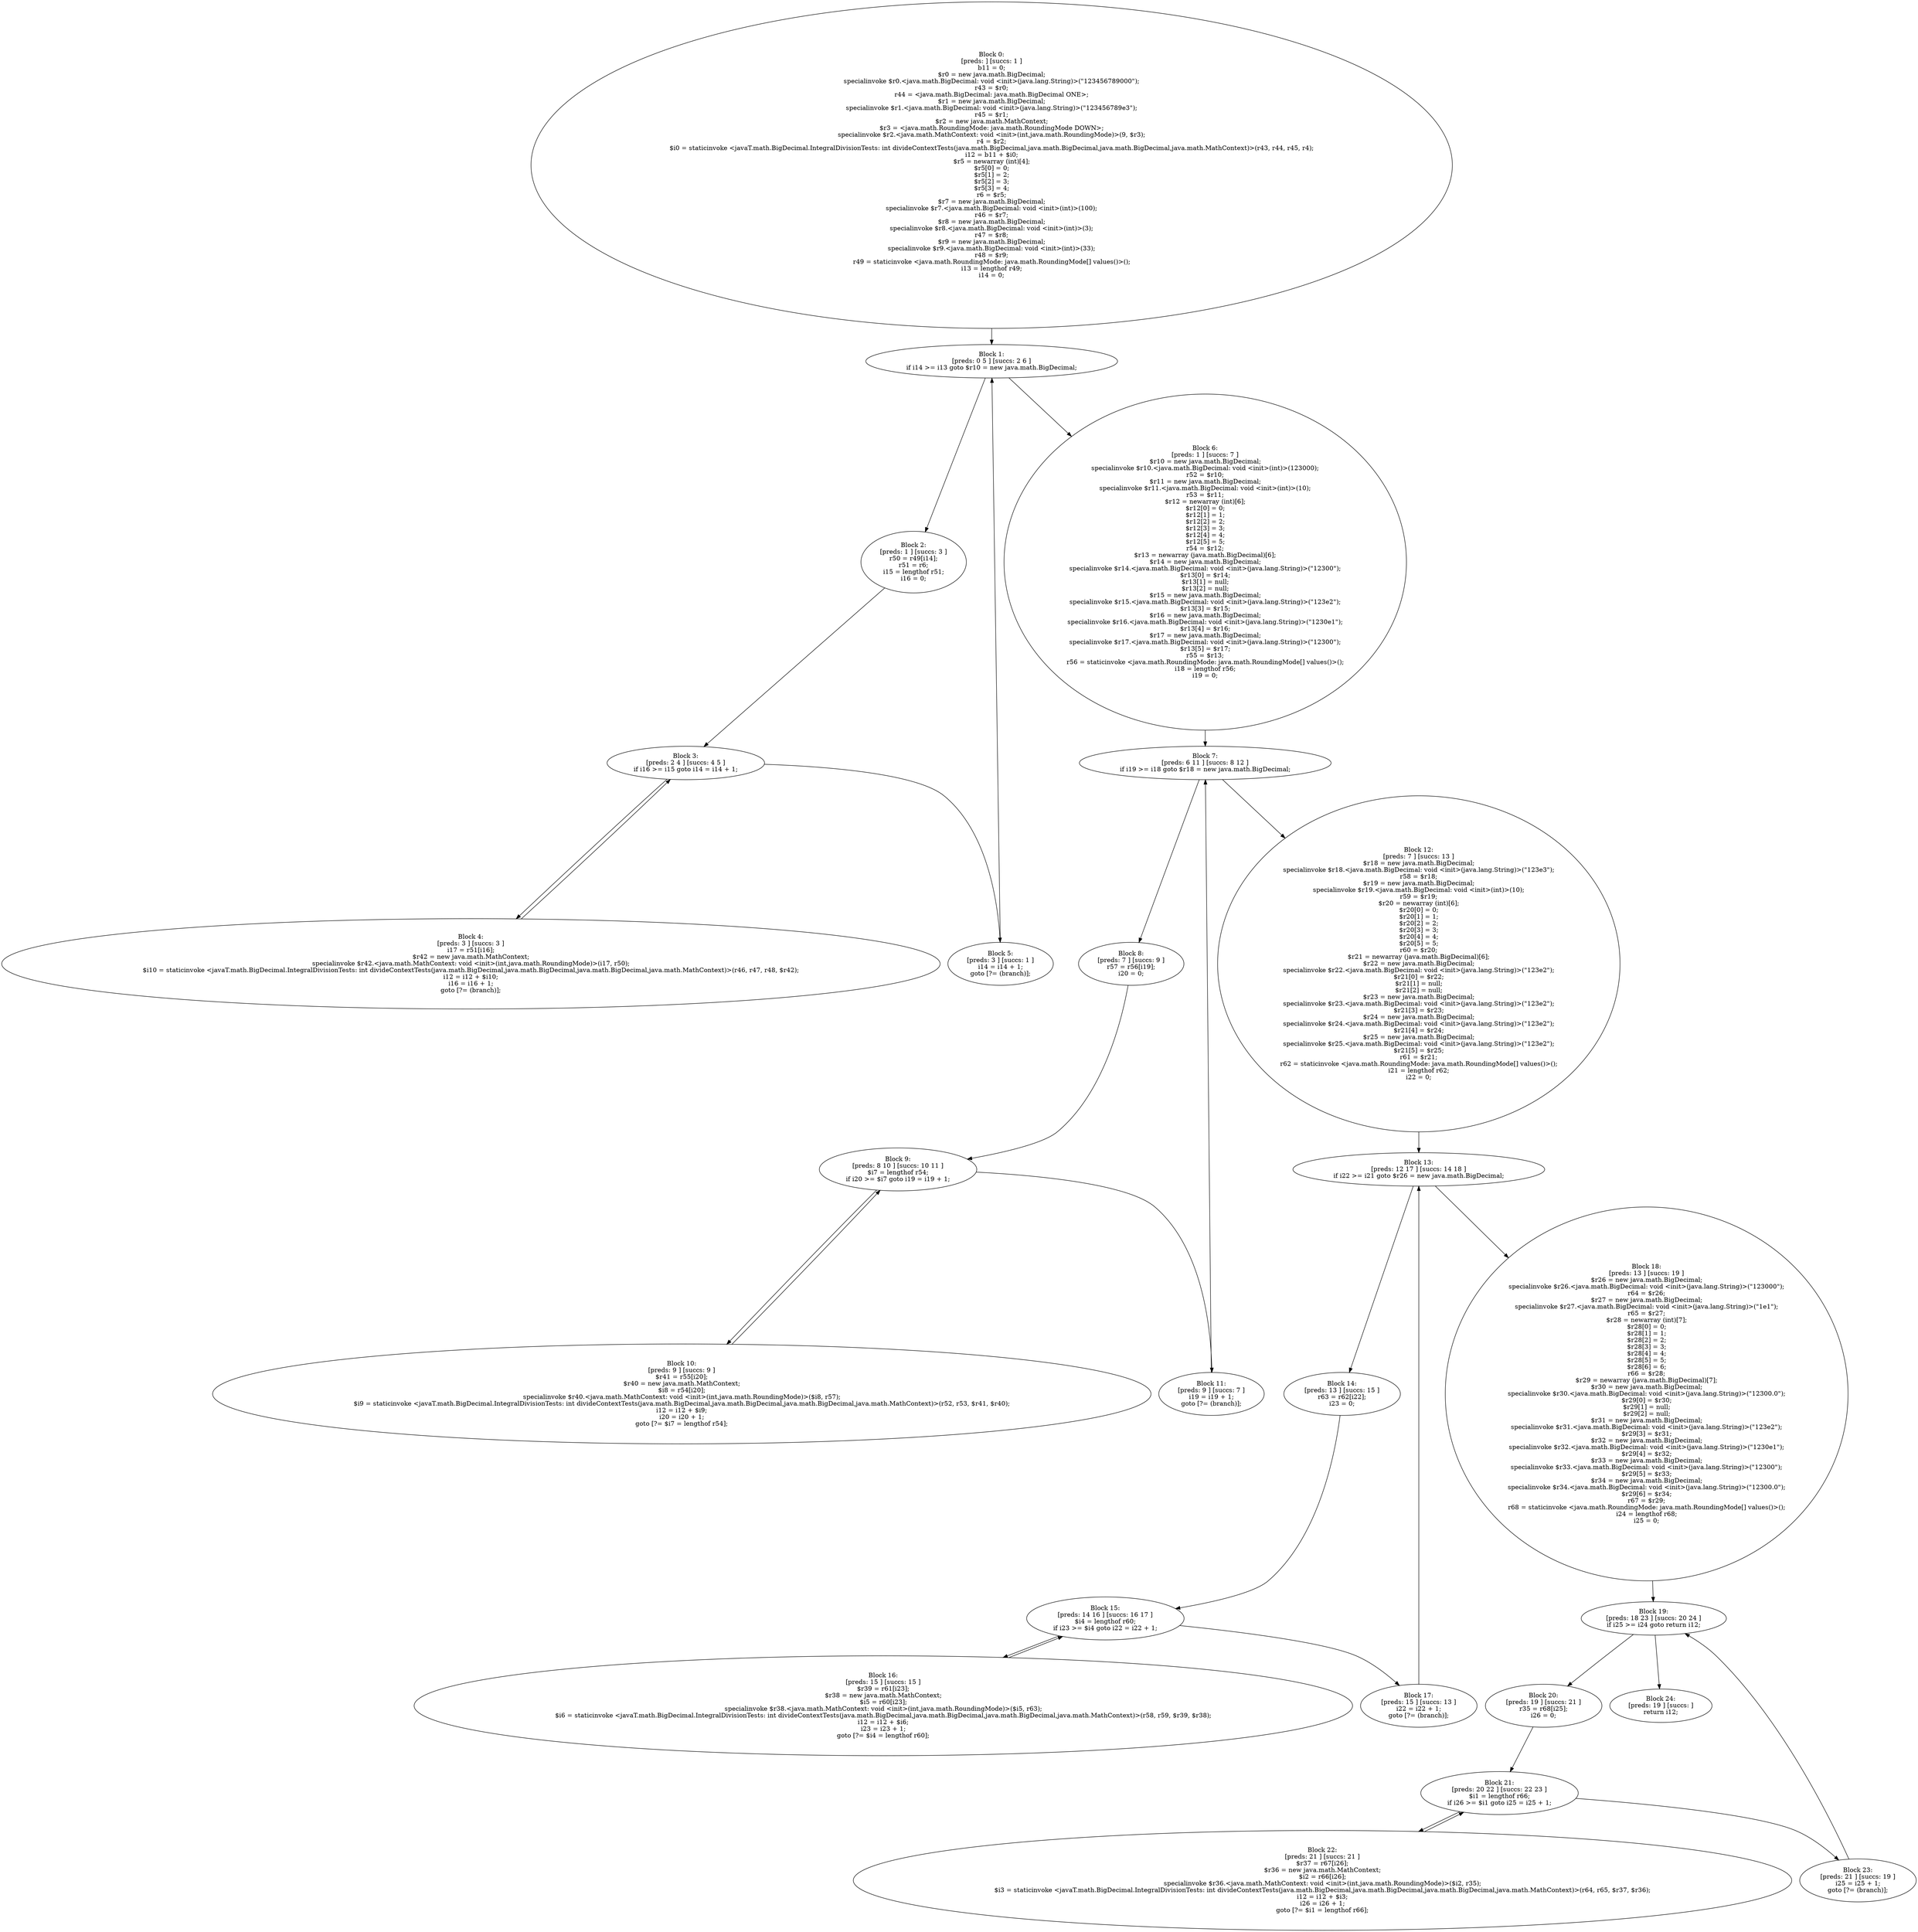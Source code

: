 digraph "unitGraph" {
    "Block 0:
[preds: ] [succs: 1 ]
b11 = 0;
$r0 = new java.math.BigDecimal;
specialinvoke $r0.<java.math.BigDecimal: void <init>(java.lang.String)>(\"123456789000\");
r43 = $r0;
r44 = <java.math.BigDecimal: java.math.BigDecimal ONE>;
$r1 = new java.math.BigDecimal;
specialinvoke $r1.<java.math.BigDecimal: void <init>(java.lang.String)>(\"123456789e3\");
r45 = $r1;
$r2 = new java.math.MathContext;
$r3 = <java.math.RoundingMode: java.math.RoundingMode DOWN>;
specialinvoke $r2.<java.math.MathContext: void <init>(int,java.math.RoundingMode)>(9, $r3);
r4 = $r2;
$i0 = staticinvoke <javaT.math.BigDecimal.IntegralDivisionTests: int divideContextTests(java.math.BigDecimal,java.math.BigDecimal,java.math.BigDecimal,java.math.MathContext)>(r43, r44, r45, r4);
i12 = b11 + $i0;
$r5 = newarray (int)[4];
$r5[0] = 0;
$r5[1] = 2;
$r5[2] = 3;
$r5[3] = 4;
r6 = $r5;
$r7 = new java.math.BigDecimal;
specialinvoke $r7.<java.math.BigDecimal: void <init>(int)>(100);
r46 = $r7;
$r8 = new java.math.BigDecimal;
specialinvoke $r8.<java.math.BigDecimal: void <init>(int)>(3);
r47 = $r8;
$r9 = new java.math.BigDecimal;
specialinvoke $r9.<java.math.BigDecimal: void <init>(int)>(33);
r48 = $r9;
r49 = staticinvoke <java.math.RoundingMode: java.math.RoundingMode[] values()>();
i13 = lengthof r49;
i14 = 0;
"
    "Block 1:
[preds: 0 5 ] [succs: 2 6 ]
if i14 >= i13 goto $r10 = new java.math.BigDecimal;
"
    "Block 2:
[preds: 1 ] [succs: 3 ]
r50 = r49[i14];
r51 = r6;
i15 = lengthof r51;
i16 = 0;
"
    "Block 3:
[preds: 2 4 ] [succs: 4 5 ]
if i16 >= i15 goto i14 = i14 + 1;
"
    "Block 4:
[preds: 3 ] [succs: 3 ]
i17 = r51[i16];
$r42 = new java.math.MathContext;
specialinvoke $r42.<java.math.MathContext: void <init>(int,java.math.RoundingMode)>(i17, r50);
$i10 = staticinvoke <javaT.math.BigDecimal.IntegralDivisionTests: int divideContextTests(java.math.BigDecimal,java.math.BigDecimal,java.math.BigDecimal,java.math.MathContext)>(r46, r47, r48, $r42);
i12 = i12 + $i10;
i16 = i16 + 1;
goto [?= (branch)];
"
    "Block 5:
[preds: 3 ] [succs: 1 ]
i14 = i14 + 1;
goto [?= (branch)];
"
    "Block 6:
[preds: 1 ] [succs: 7 ]
$r10 = new java.math.BigDecimal;
specialinvoke $r10.<java.math.BigDecimal: void <init>(int)>(123000);
r52 = $r10;
$r11 = new java.math.BigDecimal;
specialinvoke $r11.<java.math.BigDecimal: void <init>(int)>(10);
r53 = $r11;
$r12 = newarray (int)[6];
$r12[0] = 0;
$r12[1] = 1;
$r12[2] = 2;
$r12[3] = 3;
$r12[4] = 4;
$r12[5] = 5;
r54 = $r12;
$r13 = newarray (java.math.BigDecimal)[6];
$r14 = new java.math.BigDecimal;
specialinvoke $r14.<java.math.BigDecimal: void <init>(java.lang.String)>(\"12300\");
$r13[0] = $r14;
$r13[1] = null;
$r13[2] = null;
$r15 = new java.math.BigDecimal;
specialinvoke $r15.<java.math.BigDecimal: void <init>(java.lang.String)>(\"123e2\");
$r13[3] = $r15;
$r16 = new java.math.BigDecimal;
specialinvoke $r16.<java.math.BigDecimal: void <init>(java.lang.String)>(\"1230e1\");
$r13[4] = $r16;
$r17 = new java.math.BigDecimal;
specialinvoke $r17.<java.math.BigDecimal: void <init>(java.lang.String)>(\"12300\");
$r13[5] = $r17;
r55 = $r13;
r56 = staticinvoke <java.math.RoundingMode: java.math.RoundingMode[] values()>();
i18 = lengthof r56;
i19 = 0;
"
    "Block 7:
[preds: 6 11 ] [succs: 8 12 ]
if i19 >= i18 goto $r18 = new java.math.BigDecimal;
"
    "Block 8:
[preds: 7 ] [succs: 9 ]
r57 = r56[i19];
i20 = 0;
"
    "Block 9:
[preds: 8 10 ] [succs: 10 11 ]
$i7 = lengthof r54;
if i20 >= $i7 goto i19 = i19 + 1;
"
    "Block 10:
[preds: 9 ] [succs: 9 ]
$r41 = r55[i20];
$r40 = new java.math.MathContext;
$i8 = r54[i20];
specialinvoke $r40.<java.math.MathContext: void <init>(int,java.math.RoundingMode)>($i8, r57);
$i9 = staticinvoke <javaT.math.BigDecimal.IntegralDivisionTests: int divideContextTests(java.math.BigDecimal,java.math.BigDecimal,java.math.BigDecimal,java.math.MathContext)>(r52, r53, $r41, $r40);
i12 = i12 + $i9;
i20 = i20 + 1;
goto [?= $i7 = lengthof r54];
"
    "Block 11:
[preds: 9 ] [succs: 7 ]
i19 = i19 + 1;
goto [?= (branch)];
"
    "Block 12:
[preds: 7 ] [succs: 13 ]
$r18 = new java.math.BigDecimal;
specialinvoke $r18.<java.math.BigDecimal: void <init>(java.lang.String)>(\"123e3\");
r58 = $r18;
$r19 = new java.math.BigDecimal;
specialinvoke $r19.<java.math.BigDecimal: void <init>(int)>(10);
r59 = $r19;
$r20 = newarray (int)[6];
$r20[0] = 0;
$r20[1] = 1;
$r20[2] = 2;
$r20[3] = 3;
$r20[4] = 4;
$r20[5] = 5;
r60 = $r20;
$r21 = newarray (java.math.BigDecimal)[6];
$r22 = new java.math.BigDecimal;
specialinvoke $r22.<java.math.BigDecimal: void <init>(java.lang.String)>(\"123e2\");
$r21[0] = $r22;
$r21[1] = null;
$r21[2] = null;
$r23 = new java.math.BigDecimal;
specialinvoke $r23.<java.math.BigDecimal: void <init>(java.lang.String)>(\"123e2\");
$r21[3] = $r23;
$r24 = new java.math.BigDecimal;
specialinvoke $r24.<java.math.BigDecimal: void <init>(java.lang.String)>(\"123e2\");
$r21[4] = $r24;
$r25 = new java.math.BigDecimal;
specialinvoke $r25.<java.math.BigDecimal: void <init>(java.lang.String)>(\"123e2\");
$r21[5] = $r25;
r61 = $r21;
r62 = staticinvoke <java.math.RoundingMode: java.math.RoundingMode[] values()>();
i21 = lengthof r62;
i22 = 0;
"
    "Block 13:
[preds: 12 17 ] [succs: 14 18 ]
if i22 >= i21 goto $r26 = new java.math.BigDecimal;
"
    "Block 14:
[preds: 13 ] [succs: 15 ]
r63 = r62[i22];
i23 = 0;
"
    "Block 15:
[preds: 14 16 ] [succs: 16 17 ]
$i4 = lengthof r60;
if i23 >= $i4 goto i22 = i22 + 1;
"
    "Block 16:
[preds: 15 ] [succs: 15 ]
$r39 = r61[i23];
$r38 = new java.math.MathContext;
$i5 = r60[i23];
specialinvoke $r38.<java.math.MathContext: void <init>(int,java.math.RoundingMode)>($i5, r63);
$i6 = staticinvoke <javaT.math.BigDecimal.IntegralDivisionTests: int divideContextTests(java.math.BigDecimal,java.math.BigDecimal,java.math.BigDecimal,java.math.MathContext)>(r58, r59, $r39, $r38);
i12 = i12 + $i6;
i23 = i23 + 1;
goto [?= $i4 = lengthof r60];
"
    "Block 17:
[preds: 15 ] [succs: 13 ]
i22 = i22 + 1;
goto [?= (branch)];
"
    "Block 18:
[preds: 13 ] [succs: 19 ]
$r26 = new java.math.BigDecimal;
specialinvoke $r26.<java.math.BigDecimal: void <init>(java.lang.String)>(\"123000\");
r64 = $r26;
$r27 = new java.math.BigDecimal;
specialinvoke $r27.<java.math.BigDecimal: void <init>(java.lang.String)>(\"1e1\");
r65 = $r27;
$r28 = newarray (int)[7];
$r28[0] = 0;
$r28[1] = 1;
$r28[2] = 2;
$r28[3] = 3;
$r28[4] = 4;
$r28[5] = 5;
$r28[6] = 6;
r66 = $r28;
$r29 = newarray (java.math.BigDecimal)[7];
$r30 = new java.math.BigDecimal;
specialinvoke $r30.<java.math.BigDecimal: void <init>(java.lang.String)>(\"12300.0\");
$r29[0] = $r30;
$r29[1] = null;
$r29[2] = null;
$r31 = new java.math.BigDecimal;
specialinvoke $r31.<java.math.BigDecimal: void <init>(java.lang.String)>(\"123e2\");
$r29[3] = $r31;
$r32 = new java.math.BigDecimal;
specialinvoke $r32.<java.math.BigDecimal: void <init>(java.lang.String)>(\"1230e1\");
$r29[4] = $r32;
$r33 = new java.math.BigDecimal;
specialinvoke $r33.<java.math.BigDecimal: void <init>(java.lang.String)>(\"12300\");
$r29[5] = $r33;
$r34 = new java.math.BigDecimal;
specialinvoke $r34.<java.math.BigDecimal: void <init>(java.lang.String)>(\"12300.0\");
$r29[6] = $r34;
r67 = $r29;
r68 = staticinvoke <java.math.RoundingMode: java.math.RoundingMode[] values()>();
i24 = lengthof r68;
i25 = 0;
"
    "Block 19:
[preds: 18 23 ] [succs: 20 24 ]
if i25 >= i24 goto return i12;
"
    "Block 20:
[preds: 19 ] [succs: 21 ]
r35 = r68[i25];
i26 = 0;
"
    "Block 21:
[preds: 20 22 ] [succs: 22 23 ]
$i1 = lengthof r66;
if i26 >= $i1 goto i25 = i25 + 1;
"
    "Block 22:
[preds: 21 ] [succs: 21 ]
$r37 = r67[i26];
$r36 = new java.math.MathContext;
$i2 = r66[i26];
specialinvoke $r36.<java.math.MathContext: void <init>(int,java.math.RoundingMode)>($i2, r35);
$i3 = staticinvoke <javaT.math.BigDecimal.IntegralDivisionTests: int divideContextTests(java.math.BigDecimal,java.math.BigDecimal,java.math.BigDecimal,java.math.MathContext)>(r64, r65, $r37, $r36);
i12 = i12 + $i3;
i26 = i26 + 1;
goto [?= $i1 = lengthof r66];
"
    "Block 23:
[preds: 21 ] [succs: 19 ]
i25 = i25 + 1;
goto [?= (branch)];
"
    "Block 24:
[preds: 19 ] [succs: ]
return i12;
"
    "Block 0:
[preds: ] [succs: 1 ]
b11 = 0;
$r0 = new java.math.BigDecimal;
specialinvoke $r0.<java.math.BigDecimal: void <init>(java.lang.String)>(\"123456789000\");
r43 = $r0;
r44 = <java.math.BigDecimal: java.math.BigDecimal ONE>;
$r1 = new java.math.BigDecimal;
specialinvoke $r1.<java.math.BigDecimal: void <init>(java.lang.String)>(\"123456789e3\");
r45 = $r1;
$r2 = new java.math.MathContext;
$r3 = <java.math.RoundingMode: java.math.RoundingMode DOWN>;
specialinvoke $r2.<java.math.MathContext: void <init>(int,java.math.RoundingMode)>(9, $r3);
r4 = $r2;
$i0 = staticinvoke <javaT.math.BigDecimal.IntegralDivisionTests: int divideContextTests(java.math.BigDecimal,java.math.BigDecimal,java.math.BigDecimal,java.math.MathContext)>(r43, r44, r45, r4);
i12 = b11 + $i0;
$r5 = newarray (int)[4];
$r5[0] = 0;
$r5[1] = 2;
$r5[2] = 3;
$r5[3] = 4;
r6 = $r5;
$r7 = new java.math.BigDecimal;
specialinvoke $r7.<java.math.BigDecimal: void <init>(int)>(100);
r46 = $r7;
$r8 = new java.math.BigDecimal;
specialinvoke $r8.<java.math.BigDecimal: void <init>(int)>(3);
r47 = $r8;
$r9 = new java.math.BigDecimal;
specialinvoke $r9.<java.math.BigDecimal: void <init>(int)>(33);
r48 = $r9;
r49 = staticinvoke <java.math.RoundingMode: java.math.RoundingMode[] values()>();
i13 = lengthof r49;
i14 = 0;
"->"Block 1:
[preds: 0 5 ] [succs: 2 6 ]
if i14 >= i13 goto $r10 = new java.math.BigDecimal;
";
    "Block 1:
[preds: 0 5 ] [succs: 2 6 ]
if i14 >= i13 goto $r10 = new java.math.BigDecimal;
"->"Block 2:
[preds: 1 ] [succs: 3 ]
r50 = r49[i14];
r51 = r6;
i15 = lengthof r51;
i16 = 0;
";
    "Block 1:
[preds: 0 5 ] [succs: 2 6 ]
if i14 >= i13 goto $r10 = new java.math.BigDecimal;
"->"Block 6:
[preds: 1 ] [succs: 7 ]
$r10 = new java.math.BigDecimal;
specialinvoke $r10.<java.math.BigDecimal: void <init>(int)>(123000);
r52 = $r10;
$r11 = new java.math.BigDecimal;
specialinvoke $r11.<java.math.BigDecimal: void <init>(int)>(10);
r53 = $r11;
$r12 = newarray (int)[6];
$r12[0] = 0;
$r12[1] = 1;
$r12[2] = 2;
$r12[3] = 3;
$r12[4] = 4;
$r12[5] = 5;
r54 = $r12;
$r13 = newarray (java.math.BigDecimal)[6];
$r14 = new java.math.BigDecimal;
specialinvoke $r14.<java.math.BigDecimal: void <init>(java.lang.String)>(\"12300\");
$r13[0] = $r14;
$r13[1] = null;
$r13[2] = null;
$r15 = new java.math.BigDecimal;
specialinvoke $r15.<java.math.BigDecimal: void <init>(java.lang.String)>(\"123e2\");
$r13[3] = $r15;
$r16 = new java.math.BigDecimal;
specialinvoke $r16.<java.math.BigDecimal: void <init>(java.lang.String)>(\"1230e1\");
$r13[4] = $r16;
$r17 = new java.math.BigDecimal;
specialinvoke $r17.<java.math.BigDecimal: void <init>(java.lang.String)>(\"12300\");
$r13[5] = $r17;
r55 = $r13;
r56 = staticinvoke <java.math.RoundingMode: java.math.RoundingMode[] values()>();
i18 = lengthof r56;
i19 = 0;
";
    "Block 2:
[preds: 1 ] [succs: 3 ]
r50 = r49[i14];
r51 = r6;
i15 = lengthof r51;
i16 = 0;
"->"Block 3:
[preds: 2 4 ] [succs: 4 5 ]
if i16 >= i15 goto i14 = i14 + 1;
";
    "Block 3:
[preds: 2 4 ] [succs: 4 5 ]
if i16 >= i15 goto i14 = i14 + 1;
"->"Block 4:
[preds: 3 ] [succs: 3 ]
i17 = r51[i16];
$r42 = new java.math.MathContext;
specialinvoke $r42.<java.math.MathContext: void <init>(int,java.math.RoundingMode)>(i17, r50);
$i10 = staticinvoke <javaT.math.BigDecimal.IntegralDivisionTests: int divideContextTests(java.math.BigDecimal,java.math.BigDecimal,java.math.BigDecimal,java.math.MathContext)>(r46, r47, r48, $r42);
i12 = i12 + $i10;
i16 = i16 + 1;
goto [?= (branch)];
";
    "Block 3:
[preds: 2 4 ] [succs: 4 5 ]
if i16 >= i15 goto i14 = i14 + 1;
"->"Block 5:
[preds: 3 ] [succs: 1 ]
i14 = i14 + 1;
goto [?= (branch)];
";
    "Block 4:
[preds: 3 ] [succs: 3 ]
i17 = r51[i16];
$r42 = new java.math.MathContext;
specialinvoke $r42.<java.math.MathContext: void <init>(int,java.math.RoundingMode)>(i17, r50);
$i10 = staticinvoke <javaT.math.BigDecimal.IntegralDivisionTests: int divideContextTests(java.math.BigDecimal,java.math.BigDecimal,java.math.BigDecimal,java.math.MathContext)>(r46, r47, r48, $r42);
i12 = i12 + $i10;
i16 = i16 + 1;
goto [?= (branch)];
"->"Block 3:
[preds: 2 4 ] [succs: 4 5 ]
if i16 >= i15 goto i14 = i14 + 1;
";
    "Block 5:
[preds: 3 ] [succs: 1 ]
i14 = i14 + 1;
goto [?= (branch)];
"->"Block 1:
[preds: 0 5 ] [succs: 2 6 ]
if i14 >= i13 goto $r10 = new java.math.BigDecimal;
";
    "Block 6:
[preds: 1 ] [succs: 7 ]
$r10 = new java.math.BigDecimal;
specialinvoke $r10.<java.math.BigDecimal: void <init>(int)>(123000);
r52 = $r10;
$r11 = new java.math.BigDecimal;
specialinvoke $r11.<java.math.BigDecimal: void <init>(int)>(10);
r53 = $r11;
$r12 = newarray (int)[6];
$r12[0] = 0;
$r12[1] = 1;
$r12[2] = 2;
$r12[3] = 3;
$r12[4] = 4;
$r12[5] = 5;
r54 = $r12;
$r13 = newarray (java.math.BigDecimal)[6];
$r14 = new java.math.BigDecimal;
specialinvoke $r14.<java.math.BigDecimal: void <init>(java.lang.String)>(\"12300\");
$r13[0] = $r14;
$r13[1] = null;
$r13[2] = null;
$r15 = new java.math.BigDecimal;
specialinvoke $r15.<java.math.BigDecimal: void <init>(java.lang.String)>(\"123e2\");
$r13[3] = $r15;
$r16 = new java.math.BigDecimal;
specialinvoke $r16.<java.math.BigDecimal: void <init>(java.lang.String)>(\"1230e1\");
$r13[4] = $r16;
$r17 = new java.math.BigDecimal;
specialinvoke $r17.<java.math.BigDecimal: void <init>(java.lang.String)>(\"12300\");
$r13[5] = $r17;
r55 = $r13;
r56 = staticinvoke <java.math.RoundingMode: java.math.RoundingMode[] values()>();
i18 = lengthof r56;
i19 = 0;
"->"Block 7:
[preds: 6 11 ] [succs: 8 12 ]
if i19 >= i18 goto $r18 = new java.math.BigDecimal;
";
    "Block 7:
[preds: 6 11 ] [succs: 8 12 ]
if i19 >= i18 goto $r18 = new java.math.BigDecimal;
"->"Block 8:
[preds: 7 ] [succs: 9 ]
r57 = r56[i19];
i20 = 0;
";
    "Block 7:
[preds: 6 11 ] [succs: 8 12 ]
if i19 >= i18 goto $r18 = new java.math.BigDecimal;
"->"Block 12:
[preds: 7 ] [succs: 13 ]
$r18 = new java.math.BigDecimal;
specialinvoke $r18.<java.math.BigDecimal: void <init>(java.lang.String)>(\"123e3\");
r58 = $r18;
$r19 = new java.math.BigDecimal;
specialinvoke $r19.<java.math.BigDecimal: void <init>(int)>(10);
r59 = $r19;
$r20 = newarray (int)[6];
$r20[0] = 0;
$r20[1] = 1;
$r20[2] = 2;
$r20[3] = 3;
$r20[4] = 4;
$r20[5] = 5;
r60 = $r20;
$r21 = newarray (java.math.BigDecimal)[6];
$r22 = new java.math.BigDecimal;
specialinvoke $r22.<java.math.BigDecimal: void <init>(java.lang.String)>(\"123e2\");
$r21[0] = $r22;
$r21[1] = null;
$r21[2] = null;
$r23 = new java.math.BigDecimal;
specialinvoke $r23.<java.math.BigDecimal: void <init>(java.lang.String)>(\"123e2\");
$r21[3] = $r23;
$r24 = new java.math.BigDecimal;
specialinvoke $r24.<java.math.BigDecimal: void <init>(java.lang.String)>(\"123e2\");
$r21[4] = $r24;
$r25 = new java.math.BigDecimal;
specialinvoke $r25.<java.math.BigDecimal: void <init>(java.lang.String)>(\"123e2\");
$r21[5] = $r25;
r61 = $r21;
r62 = staticinvoke <java.math.RoundingMode: java.math.RoundingMode[] values()>();
i21 = lengthof r62;
i22 = 0;
";
    "Block 8:
[preds: 7 ] [succs: 9 ]
r57 = r56[i19];
i20 = 0;
"->"Block 9:
[preds: 8 10 ] [succs: 10 11 ]
$i7 = lengthof r54;
if i20 >= $i7 goto i19 = i19 + 1;
";
    "Block 9:
[preds: 8 10 ] [succs: 10 11 ]
$i7 = lengthof r54;
if i20 >= $i7 goto i19 = i19 + 1;
"->"Block 10:
[preds: 9 ] [succs: 9 ]
$r41 = r55[i20];
$r40 = new java.math.MathContext;
$i8 = r54[i20];
specialinvoke $r40.<java.math.MathContext: void <init>(int,java.math.RoundingMode)>($i8, r57);
$i9 = staticinvoke <javaT.math.BigDecimal.IntegralDivisionTests: int divideContextTests(java.math.BigDecimal,java.math.BigDecimal,java.math.BigDecimal,java.math.MathContext)>(r52, r53, $r41, $r40);
i12 = i12 + $i9;
i20 = i20 + 1;
goto [?= $i7 = lengthof r54];
";
    "Block 9:
[preds: 8 10 ] [succs: 10 11 ]
$i7 = lengthof r54;
if i20 >= $i7 goto i19 = i19 + 1;
"->"Block 11:
[preds: 9 ] [succs: 7 ]
i19 = i19 + 1;
goto [?= (branch)];
";
    "Block 10:
[preds: 9 ] [succs: 9 ]
$r41 = r55[i20];
$r40 = new java.math.MathContext;
$i8 = r54[i20];
specialinvoke $r40.<java.math.MathContext: void <init>(int,java.math.RoundingMode)>($i8, r57);
$i9 = staticinvoke <javaT.math.BigDecimal.IntegralDivisionTests: int divideContextTests(java.math.BigDecimal,java.math.BigDecimal,java.math.BigDecimal,java.math.MathContext)>(r52, r53, $r41, $r40);
i12 = i12 + $i9;
i20 = i20 + 1;
goto [?= $i7 = lengthof r54];
"->"Block 9:
[preds: 8 10 ] [succs: 10 11 ]
$i7 = lengthof r54;
if i20 >= $i7 goto i19 = i19 + 1;
";
    "Block 11:
[preds: 9 ] [succs: 7 ]
i19 = i19 + 1;
goto [?= (branch)];
"->"Block 7:
[preds: 6 11 ] [succs: 8 12 ]
if i19 >= i18 goto $r18 = new java.math.BigDecimal;
";
    "Block 12:
[preds: 7 ] [succs: 13 ]
$r18 = new java.math.BigDecimal;
specialinvoke $r18.<java.math.BigDecimal: void <init>(java.lang.String)>(\"123e3\");
r58 = $r18;
$r19 = new java.math.BigDecimal;
specialinvoke $r19.<java.math.BigDecimal: void <init>(int)>(10);
r59 = $r19;
$r20 = newarray (int)[6];
$r20[0] = 0;
$r20[1] = 1;
$r20[2] = 2;
$r20[3] = 3;
$r20[4] = 4;
$r20[5] = 5;
r60 = $r20;
$r21 = newarray (java.math.BigDecimal)[6];
$r22 = new java.math.BigDecimal;
specialinvoke $r22.<java.math.BigDecimal: void <init>(java.lang.String)>(\"123e2\");
$r21[0] = $r22;
$r21[1] = null;
$r21[2] = null;
$r23 = new java.math.BigDecimal;
specialinvoke $r23.<java.math.BigDecimal: void <init>(java.lang.String)>(\"123e2\");
$r21[3] = $r23;
$r24 = new java.math.BigDecimal;
specialinvoke $r24.<java.math.BigDecimal: void <init>(java.lang.String)>(\"123e2\");
$r21[4] = $r24;
$r25 = new java.math.BigDecimal;
specialinvoke $r25.<java.math.BigDecimal: void <init>(java.lang.String)>(\"123e2\");
$r21[5] = $r25;
r61 = $r21;
r62 = staticinvoke <java.math.RoundingMode: java.math.RoundingMode[] values()>();
i21 = lengthof r62;
i22 = 0;
"->"Block 13:
[preds: 12 17 ] [succs: 14 18 ]
if i22 >= i21 goto $r26 = new java.math.BigDecimal;
";
    "Block 13:
[preds: 12 17 ] [succs: 14 18 ]
if i22 >= i21 goto $r26 = new java.math.BigDecimal;
"->"Block 14:
[preds: 13 ] [succs: 15 ]
r63 = r62[i22];
i23 = 0;
";
    "Block 13:
[preds: 12 17 ] [succs: 14 18 ]
if i22 >= i21 goto $r26 = new java.math.BigDecimal;
"->"Block 18:
[preds: 13 ] [succs: 19 ]
$r26 = new java.math.BigDecimal;
specialinvoke $r26.<java.math.BigDecimal: void <init>(java.lang.String)>(\"123000\");
r64 = $r26;
$r27 = new java.math.BigDecimal;
specialinvoke $r27.<java.math.BigDecimal: void <init>(java.lang.String)>(\"1e1\");
r65 = $r27;
$r28 = newarray (int)[7];
$r28[0] = 0;
$r28[1] = 1;
$r28[2] = 2;
$r28[3] = 3;
$r28[4] = 4;
$r28[5] = 5;
$r28[6] = 6;
r66 = $r28;
$r29 = newarray (java.math.BigDecimal)[7];
$r30 = new java.math.BigDecimal;
specialinvoke $r30.<java.math.BigDecimal: void <init>(java.lang.String)>(\"12300.0\");
$r29[0] = $r30;
$r29[1] = null;
$r29[2] = null;
$r31 = new java.math.BigDecimal;
specialinvoke $r31.<java.math.BigDecimal: void <init>(java.lang.String)>(\"123e2\");
$r29[3] = $r31;
$r32 = new java.math.BigDecimal;
specialinvoke $r32.<java.math.BigDecimal: void <init>(java.lang.String)>(\"1230e1\");
$r29[4] = $r32;
$r33 = new java.math.BigDecimal;
specialinvoke $r33.<java.math.BigDecimal: void <init>(java.lang.String)>(\"12300\");
$r29[5] = $r33;
$r34 = new java.math.BigDecimal;
specialinvoke $r34.<java.math.BigDecimal: void <init>(java.lang.String)>(\"12300.0\");
$r29[6] = $r34;
r67 = $r29;
r68 = staticinvoke <java.math.RoundingMode: java.math.RoundingMode[] values()>();
i24 = lengthof r68;
i25 = 0;
";
    "Block 14:
[preds: 13 ] [succs: 15 ]
r63 = r62[i22];
i23 = 0;
"->"Block 15:
[preds: 14 16 ] [succs: 16 17 ]
$i4 = lengthof r60;
if i23 >= $i4 goto i22 = i22 + 1;
";
    "Block 15:
[preds: 14 16 ] [succs: 16 17 ]
$i4 = lengthof r60;
if i23 >= $i4 goto i22 = i22 + 1;
"->"Block 16:
[preds: 15 ] [succs: 15 ]
$r39 = r61[i23];
$r38 = new java.math.MathContext;
$i5 = r60[i23];
specialinvoke $r38.<java.math.MathContext: void <init>(int,java.math.RoundingMode)>($i5, r63);
$i6 = staticinvoke <javaT.math.BigDecimal.IntegralDivisionTests: int divideContextTests(java.math.BigDecimal,java.math.BigDecimal,java.math.BigDecimal,java.math.MathContext)>(r58, r59, $r39, $r38);
i12 = i12 + $i6;
i23 = i23 + 1;
goto [?= $i4 = lengthof r60];
";
    "Block 15:
[preds: 14 16 ] [succs: 16 17 ]
$i4 = lengthof r60;
if i23 >= $i4 goto i22 = i22 + 1;
"->"Block 17:
[preds: 15 ] [succs: 13 ]
i22 = i22 + 1;
goto [?= (branch)];
";
    "Block 16:
[preds: 15 ] [succs: 15 ]
$r39 = r61[i23];
$r38 = new java.math.MathContext;
$i5 = r60[i23];
specialinvoke $r38.<java.math.MathContext: void <init>(int,java.math.RoundingMode)>($i5, r63);
$i6 = staticinvoke <javaT.math.BigDecimal.IntegralDivisionTests: int divideContextTests(java.math.BigDecimal,java.math.BigDecimal,java.math.BigDecimal,java.math.MathContext)>(r58, r59, $r39, $r38);
i12 = i12 + $i6;
i23 = i23 + 1;
goto [?= $i4 = lengthof r60];
"->"Block 15:
[preds: 14 16 ] [succs: 16 17 ]
$i4 = lengthof r60;
if i23 >= $i4 goto i22 = i22 + 1;
";
    "Block 17:
[preds: 15 ] [succs: 13 ]
i22 = i22 + 1;
goto [?= (branch)];
"->"Block 13:
[preds: 12 17 ] [succs: 14 18 ]
if i22 >= i21 goto $r26 = new java.math.BigDecimal;
";
    "Block 18:
[preds: 13 ] [succs: 19 ]
$r26 = new java.math.BigDecimal;
specialinvoke $r26.<java.math.BigDecimal: void <init>(java.lang.String)>(\"123000\");
r64 = $r26;
$r27 = new java.math.BigDecimal;
specialinvoke $r27.<java.math.BigDecimal: void <init>(java.lang.String)>(\"1e1\");
r65 = $r27;
$r28 = newarray (int)[7];
$r28[0] = 0;
$r28[1] = 1;
$r28[2] = 2;
$r28[3] = 3;
$r28[4] = 4;
$r28[5] = 5;
$r28[6] = 6;
r66 = $r28;
$r29 = newarray (java.math.BigDecimal)[7];
$r30 = new java.math.BigDecimal;
specialinvoke $r30.<java.math.BigDecimal: void <init>(java.lang.String)>(\"12300.0\");
$r29[0] = $r30;
$r29[1] = null;
$r29[2] = null;
$r31 = new java.math.BigDecimal;
specialinvoke $r31.<java.math.BigDecimal: void <init>(java.lang.String)>(\"123e2\");
$r29[3] = $r31;
$r32 = new java.math.BigDecimal;
specialinvoke $r32.<java.math.BigDecimal: void <init>(java.lang.String)>(\"1230e1\");
$r29[4] = $r32;
$r33 = new java.math.BigDecimal;
specialinvoke $r33.<java.math.BigDecimal: void <init>(java.lang.String)>(\"12300\");
$r29[5] = $r33;
$r34 = new java.math.BigDecimal;
specialinvoke $r34.<java.math.BigDecimal: void <init>(java.lang.String)>(\"12300.0\");
$r29[6] = $r34;
r67 = $r29;
r68 = staticinvoke <java.math.RoundingMode: java.math.RoundingMode[] values()>();
i24 = lengthof r68;
i25 = 0;
"->"Block 19:
[preds: 18 23 ] [succs: 20 24 ]
if i25 >= i24 goto return i12;
";
    "Block 19:
[preds: 18 23 ] [succs: 20 24 ]
if i25 >= i24 goto return i12;
"->"Block 20:
[preds: 19 ] [succs: 21 ]
r35 = r68[i25];
i26 = 0;
";
    "Block 19:
[preds: 18 23 ] [succs: 20 24 ]
if i25 >= i24 goto return i12;
"->"Block 24:
[preds: 19 ] [succs: ]
return i12;
";
    "Block 20:
[preds: 19 ] [succs: 21 ]
r35 = r68[i25];
i26 = 0;
"->"Block 21:
[preds: 20 22 ] [succs: 22 23 ]
$i1 = lengthof r66;
if i26 >= $i1 goto i25 = i25 + 1;
";
    "Block 21:
[preds: 20 22 ] [succs: 22 23 ]
$i1 = lengthof r66;
if i26 >= $i1 goto i25 = i25 + 1;
"->"Block 22:
[preds: 21 ] [succs: 21 ]
$r37 = r67[i26];
$r36 = new java.math.MathContext;
$i2 = r66[i26];
specialinvoke $r36.<java.math.MathContext: void <init>(int,java.math.RoundingMode)>($i2, r35);
$i3 = staticinvoke <javaT.math.BigDecimal.IntegralDivisionTests: int divideContextTests(java.math.BigDecimal,java.math.BigDecimal,java.math.BigDecimal,java.math.MathContext)>(r64, r65, $r37, $r36);
i12 = i12 + $i3;
i26 = i26 + 1;
goto [?= $i1 = lengthof r66];
";
    "Block 21:
[preds: 20 22 ] [succs: 22 23 ]
$i1 = lengthof r66;
if i26 >= $i1 goto i25 = i25 + 1;
"->"Block 23:
[preds: 21 ] [succs: 19 ]
i25 = i25 + 1;
goto [?= (branch)];
";
    "Block 22:
[preds: 21 ] [succs: 21 ]
$r37 = r67[i26];
$r36 = new java.math.MathContext;
$i2 = r66[i26];
specialinvoke $r36.<java.math.MathContext: void <init>(int,java.math.RoundingMode)>($i2, r35);
$i3 = staticinvoke <javaT.math.BigDecimal.IntegralDivisionTests: int divideContextTests(java.math.BigDecimal,java.math.BigDecimal,java.math.BigDecimal,java.math.MathContext)>(r64, r65, $r37, $r36);
i12 = i12 + $i3;
i26 = i26 + 1;
goto [?= $i1 = lengthof r66];
"->"Block 21:
[preds: 20 22 ] [succs: 22 23 ]
$i1 = lengthof r66;
if i26 >= $i1 goto i25 = i25 + 1;
";
    "Block 23:
[preds: 21 ] [succs: 19 ]
i25 = i25 + 1;
goto [?= (branch)];
"->"Block 19:
[preds: 18 23 ] [succs: 20 24 ]
if i25 >= i24 goto return i12;
";
}
